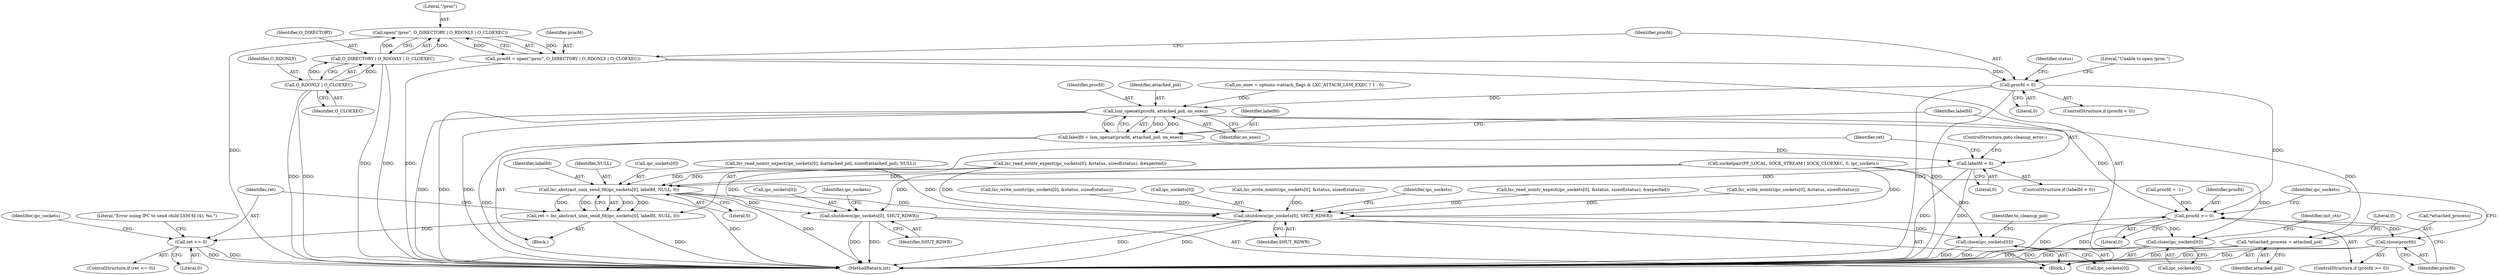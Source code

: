digraph "0_lxc_81f466d05f2a89cb4f122ef7f593ff3f279b165c_1@API" {
"1000357" [label="(Call,open(\"/proc\", O_DIRECTORY | O_RDONLY | O_CLOEXEC))"];
"1000359" [label="(Call,O_DIRECTORY | O_RDONLY | O_CLOEXEC)"];
"1000361" [label="(Call,O_RDONLY | O_CLOEXEC)"];
"1000355" [label="(Call,procfd = open(\"/proc\", O_DIRECTORY | O_RDONLY | O_CLOEXEC))"];
"1000365" [label="(Call,procfd < 0)"];
"1000568" [label="(Call,lsm_openat(procfd, attached_pid, on_exec))"];
"1000566" [label="(Call,labelfd = lsm_openat(procfd, attached_pid, on_exec))"];
"1000573" [label="(Call,labelfd < 0)"];
"1000579" [label="(Call,lxc_abstract_unix_send_fd(ipc_sockets[0], labelfd, NULL, 0))"];
"1000577" [label="(Call,ret = lxc_abstract_unix_send_fd(ipc_sockets[0], labelfd, NULL, 0))"];
"1000587" [label="(Call,ret <= 0)"];
"1000596" [label="(Call,shutdown(ipc_sockets[0], SHUT_RDWR))"];
"1000601" [label="(Call,close(ipc_sockets[0]))"];
"1000620" [label="(Call,shutdown(ipc_sockets[0], SHUT_RDWR))"];
"1000625" [label="(Call,close(ipc_sockets[0]))"];
"1000607" [label="(Call,*attached_process = attached_pid)"];
"1000615" [label="(Call,procfd >= 0)"];
"1000618" [label="(Call,close(procfd))"];
"1000569" [label="(Identifier,procfd)"];
"1000517" [label="(Call,lxc_read_nointr_expect(ipc_sockets[0], &status, sizeof(status), &expected))"];
"1000356" [label="(Identifier,procfd)"];
"1000615" [label="(Call,procfd >= 0)"];
"1000601" [label="(Call,close(ipc_sockets[0]))"];
"1000574" [label="(Identifier,labelfd)"];
"1000571" [label="(Identifier,on_exec)"];
"1000612" [label="(Literal,0)"];
"1000600" [label="(Identifier,SHUT_RDWR)"];
"1000592" [label="(Literal,\"Error using IPC to send child LSM fd (4): %s.\")"];
"1000362" [label="(Identifier,O_RDONLY)"];
"1000572" [label="(ControlStructure,if (labelfd < 0))"];
"1000627" [label="(Identifier,ipc_sockets)"];
"1000602" [label="(Call,ipc_sockets[0])"];
"1000619" [label="(Identifier,procfd)"];
"1000567" [label="(Identifier,labelfd)"];
"1000285" [label="(Call,socketpair(PF_LOCAL, SOCK_STREAM | SOCK_CLOEXEC, 0, ipc_sockets))"];
"1000467" [label="(Call,lxc_read_nointr_expect(ipc_sockets[0], &status, sizeof(status), &expected))"];
"1000377" [label="(Call,lxc_write_nointr(ipc_sockets[0], &status, sizeof(status)))"];
"1000580" [label="(Call,ipc_sockets[0])"];
"1000583" [label="(Identifier,labelfd)"];
"1000608" [label="(Call,*attached_process)"];
"1000364" [label="(ControlStructure,if (procfd < 0))"];
"1000357" [label="(Call,open(\"/proc\", O_DIRECTORY | O_RDONLY | O_CLOEXEC))"];
"1000570" [label="(Identifier,attached_pid)"];
"1000325" [label="(Block,)"];
"1000366" [label="(Identifier,procfd)"];
"1000573" [label="(Call,labelfd < 0)"];
"1000596" [label="(Call,shutdown(ipc_sockets[0], SHUT_RDWR))"];
"1000587" [label="(Call,ret <= 0)"];
"1000614" [label="(ControlStructure,if (procfd >= 0))"];
"1000584" [label="(Identifier,NULL)"];
"1000589" [label="(Literal,0)"];
"1000358" [label="(Literal,\"/proc\")"];
"1000616" [label="(Identifier,procfd)"];
"1000578" [label="(Identifier,ret)"];
"1000367" [label="(Literal,0)"];
"1000446" [label="(Call,lxc_write_nointr(ipc_sockets[0], &status, sizeof(status)))"];
"1000327" [label="(Call,procfd = -1)"];
"1000618" [label="(Call,close(procfd))"];
"1000625" [label="(Call,close(ipc_sockets[0]))"];
"1000359" [label="(Call,O_DIRECTORY | O_RDONLY | O_CLOEXEC)"];
"1000577" [label="(Call,ret = lxc_abstract_unix_send_fd(ipc_sockets[0], labelfd, NULL, 0))"];
"1000620" [label="(Call,shutdown(ipc_sockets[0], SHUT_RDWR))"];
"1000365" [label="(Call,procfd < 0)"];
"1000363" [label="(Identifier,O_CLOEXEC)"];
"1000791" [label="(MethodReturn,int)"];
"1000355" [label="(Call,procfd = open(\"/proc\", O_DIRECTORY | O_RDONLY | O_CLOEXEC))"];
"1000568" [label="(Call,lsm_openat(procfd, attached_pid, on_exec))"];
"1000630" [label="(Identifier,to_cleanup_pid)"];
"1000588" [label="(Identifier,ret)"];
"1000556" [label="(Call,on_exec = options->attach_flags & LXC_ATTACH_LSM_EXEC ? 1 : 0)"];
"1000598" [label="(Identifier,ipc_sockets)"];
"1000586" [label="(ControlStructure,if (ret <= 0))"];
"1000576" [label="(ControlStructure,goto cleanup_error;)"];
"1000606" [label="(Identifier,init_ctx)"];
"1000626" [label="(Call,ipc_sockets[0])"];
"1000607" [label="(Call,*attached_process = attached_pid)"];
"1000553" [label="(Block,)"];
"1000579" [label="(Call,lxc_abstract_unix_send_fd(ipc_sockets[0], labelfd, NULL, 0))"];
"1000597" [label="(Call,ipc_sockets[0])"];
"1000603" [label="(Identifier,ipc_sockets)"];
"1000610" [label="(Identifier,attached_pid)"];
"1000575" [label="(Literal,0)"];
"1000622" [label="(Identifier,ipc_sockets)"];
"1000373" [label="(Identifier,status)"];
"1000617" [label="(Literal,0)"];
"1000585" [label="(Literal,0)"];
"1000621" [label="(Call,ipc_sockets[0])"];
"1000360" [label="(Identifier,O_DIRECTORY)"];
"1000624" [label="(Identifier,SHUT_RDWR)"];
"1000361" [label="(Call,O_RDONLY | O_CLOEXEC)"];
"1000370" [label="(Literal,\"Unable to open /proc.\")"];
"1000494" [label="(Call,lxc_write_nointr(ipc_sockets[0], &status, sizeof(status)))"];
"1000395" [label="(Call,lxc_read_nointr_expect(ipc_sockets[0], &attached_pid, sizeof(attached_pid), NULL))"];
"1000566" [label="(Call,labelfd = lsm_openat(procfd, attached_pid, on_exec))"];
"1000357" -> "1000355"  [label="AST: "];
"1000357" -> "1000359"  [label="CFG: "];
"1000358" -> "1000357"  [label="AST: "];
"1000359" -> "1000357"  [label="AST: "];
"1000355" -> "1000357"  [label="CFG: "];
"1000357" -> "1000791"  [label="DDG: "];
"1000357" -> "1000355"  [label="DDG: "];
"1000357" -> "1000355"  [label="DDG: "];
"1000359" -> "1000357"  [label="DDG: "];
"1000359" -> "1000357"  [label="DDG: "];
"1000359" -> "1000361"  [label="CFG: "];
"1000360" -> "1000359"  [label="AST: "];
"1000361" -> "1000359"  [label="AST: "];
"1000359" -> "1000791"  [label="DDG: "];
"1000359" -> "1000791"  [label="DDG: "];
"1000361" -> "1000359"  [label="DDG: "];
"1000361" -> "1000359"  [label="DDG: "];
"1000361" -> "1000363"  [label="CFG: "];
"1000362" -> "1000361"  [label="AST: "];
"1000363" -> "1000361"  [label="AST: "];
"1000361" -> "1000791"  [label="DDG: "];
"1000361" -> "1000791"  [label="DDG: "];
"1000355" -> "1000325"  [label="AST: "];
"1000356" -> "1000355"  [label="AST: "];
"1000366" -> "1000355"  [label="CFG: "];
"1000355" -> "1000791"  [label="DDG: "];
"1000355" -> "1000365"  [label="DDG: "];
"1000365" -> "1000364"  [label="AST: "];
"1000365" -> "1000367"  [label="CFG: "];
"1000366" -> "1000365"  [label="AST: "];
"1000367" -> "1000365"  [label="AST: "];
"1000370" -> "1000365"  [label="CFG: "];
"1000373" -> "1000365"  [label="CFG: "];
"1000365" -> "1000791"  [label="DDG: "];
"1000365" -> "1000791"  [label="DDG: "];
"1000365" -> "1000568"  [label="DDG: "];
"1000365" -> "1000615"  [label="DDG: "];
"1000568" -> "1000566"  [label="AST: "];
"1000568" -> "1000571"  [label="CFG: "];
"1000569" -> "1000568"  [label="AST: "];
"1000570" -> "1000568"  [label="AST: "];
"1000571" -> "1000568"  [label="AST: "];
"1000566" -> "1000568"  [label="CFG: "];
"1000568" -> "1000791"  [label="DDG: "];
"1000568" -> "1000791"  [label="DDG: "];
"1000568" -> "1000791"  [label="DDG: "];
"1000568" -> "1000566"  [label="DDG: "];
"1000568" -> "1000566"  [label="DDG: "];
"1000568" -> "1000566"  [label="DDG: "];
"1000556" -> "1000568"  [label="DDG: "];
"1000568" -> "1000607"  [label="DDG: "];
"1000568" -> "1000615"  [label="DDG: "];
"1000566" -> "1000553"  [label="AST: "];
"1000567" -> "1000566"  [label="AST: "];
"1000574" -> "1000566"  [label="CFG: "];
"1000566" -> "1000791"  [label="DDG: "];
"1000566" -> "1000573"  [label="DDG: "];
"1000573" -> "1000572"  [label="AST: "];
"1000573" -> "1000575"  [label="CFG: "];
"1000574" -> "1000573"  [label="AST: "];
"1000575" -> "1000573"  [label="AST: "];
"1000576" -> "1000573"  [label="CFG: "];
"1000578" -> "1000573"  [label="CFG: "];
"1000573" -> "1000791"  [label="DDG: "];
"1000573" -> "1000791"  [label="DDG: "];
"1000573" -> "1000579"  [label="DDG: "];
"1000579" -> "1000577"  [label="AST: "];
"1000579" -> "1000585"  [label="CFG: "];
"1000580" -> "1000579"  [label="AST: "];
"1000583" -> "1000579"  [label="AST: "];
"1000584" -> "1000579"  [label="AST: "];
"1000585" -> "1000579"  [label="AST: "];
"1000577" -> "1000579"  [label="CFG: "];
"1000579" -> "1000791"  [label="DDG: "];
"1000579" -> "1000791"  [label="DDG: "];
"1000579" -> "1000577"  [label="DDG: "];
"1000579" -> "1000577"  [label="DDG: "];
"1000579" -> "1000577"  [label="DDG: "];
"1000579" -> "1000577"  [label="DDG: "];
"1000285" -> "1000579"  [label="DDG: "];
"1000517" -> "1000579"  [label="DDG: "];
"1000395" -> "1000579"  [label="DDG: "];
"1000579" -> "1000596"  [label="DDG: "];
"1000579" -> "1000620"  [label="DDG: "];
"1000577" -> "1000553"  [label="AST: "];
"1000578" -> "1000577"  [label="AST: "];
"1000588" -> "1000577"  [label="CFG: "];
"1000577" -> "1000791"  [label="DDG: "];
"1000577" -> "1000587"  [label="DDG: "];
"1000587" -> "1000586"  [label="AST: "];
"1000587" -> "1000589"  [label="CFG: "];
"1000588" -> "1000587"  [label="AST: "];
"1000589" -> "1000587"  [label="AST: "];
"1000592" -> "1000587"  [label="CFG: "];
"1000598" -> "1000587"  [label="CFG: "];
"1000587" -> "1000791"  [label="DDG: "];
"1000587" -> "1000791"  [label="DDG: "];
"1000596" -> "1000325"  [label="AST: "];
"1000596" -> "1000600"  [label="CFG: "];
"1000597" -> "1000596"  [label="AST: "];
"1000600" -> "1000596"  [label="AST: "];
"1000603" -> "1000596"  [label="CFG: "];
"1000596" -> "1000791"  [label="DDG: "];
"1000596" -> "1000791"  [label="DDG: "];
"1000285" -> "1000596"  [label="DDG: "];
"1000517" -> "1000596"  [label="DDG: "];
"1000596" -> "1000601"  [label="DDG: "];
"1000601" -> "1000325"  [label="AST: "];
"1000601" -> "1000602"  [label="CFG: "];
"1000602" -> "1000601"  [label="AST: "];
"1000606" -> "1000601"  [label="CFG: "];
"1000601" -> "1000791"  [label="DDG: "];
"1000601" -> "1000791"  [label="DDG: "];
"1000285" -> "1000601"  [label="DDG: "];
"1000620" -> "1000325"  [label="AST: "];
"1000620" -> "1000624"  [label="CFG: "];
"1000621" -> "1000620"  [label="AST: "];
"1000624" -> "1000620"  [label="AST: "];
"1000627" -> "1000620"  [label="CFG: "];
"1000620" -> "1000791"  [label="DDG: "];
"1000620" -> "1000791"  [label="DDG: "];
"1000395" -> "1000620"  [label="DDG: "];
"1000285" -> "1000620"  [label="DDG: "];
"1000467" -> "1000620"  [label="DDG: "];
"1000517" -> "1000620"  [label="DDG: "];
"1000377" -> "1000620"  [label="DDG: "];
"1000494" -> "1000620"  [label="DDG: "];
"1000446" -> "1000620"  [label="DDG: "];
"1000620" -> "1000625"  [label="DDG: "];
"1000625" -> "1000325"  [label="AST: "];
"1000625" -> "1000626"  [label="CFG: "];
"1000626" -> "1000625"  [label="AST: "];
"1000630" -> "1000625"  [label="CFG: "];
"1000625" -> "1000791"  [label="DDG: "];
"1000625" -> "1000791"  [label="DDG: "];
"1000285" -> "1000625"  [label="DDG: "];
"1000607" -> "1000325"  [label="AST: "];
"1000607" -> "1000610"  [label="CFG: "];
"1000608" -> "1000607"  [label="AST: "];
"1000610" -> "1000607"  [label="AST: "];
"1000612" -> "1000607"  [label="CFG: "];
"1000607" -> "1000791"  [label="DDG: "];
"1000607" -> "1000791"  [label="DDG: "];
"1000615" -> "1000614"  [label="AST: "];
"1000615" -> "1000617"  [label="CFG: "];
"1000616" -> "1000615"  [label="AST: "];
"1000617" -> "1000615"  [label="AST: "];
"1000619" -> "1000615"  [label="CFG: "];
"1000622" -> "1000615"  [label="CFG: "];
"1000615" -> "1000791"  [label="DDG: "];
"1000615" -> "1000791"  [label="DDG: "];
"1000327" -> "1000615"  [label="DDG: "];
"1000615" -> "1000618"  [label="DDG: "];
"1000618" -> "1000614"  [label="AST: "];
"1000618" -> "1000619"  [label="CFG: "];
"1000619" -> "1000618"  [label="AST: "];
"1000622" -> "1000618"  [label="CFG: "];
"1000618" -> "1000791"  [label="DDG: "];
"1000618" -> "1000791"  [label="DDG: "];
}
